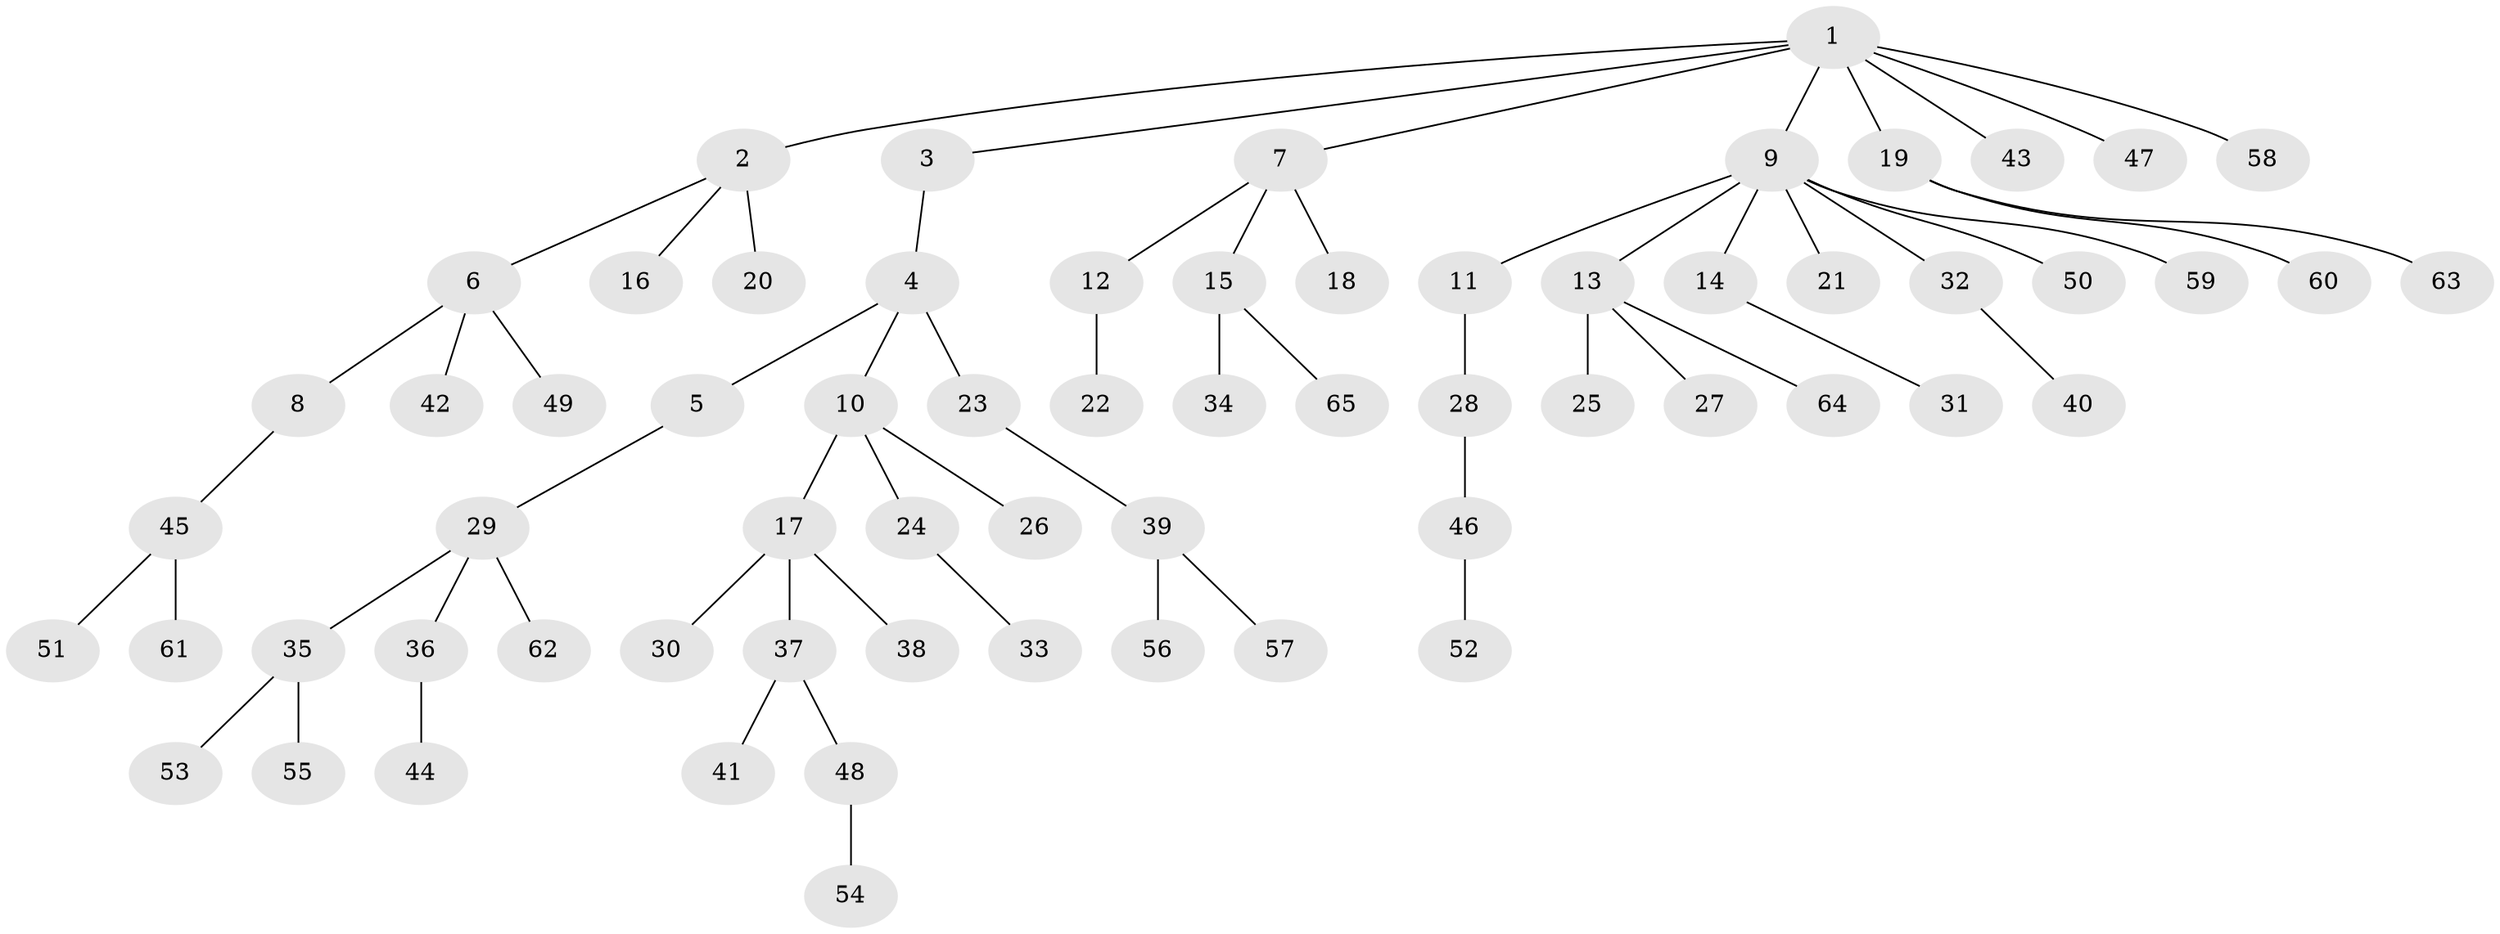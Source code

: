// coarse degree distribution, {8: 0.045454545454545456, 3: 0.09090909090909091, 4: 0.045454545454545456, 2: 0.20454545454545456, 6: 0.022727272727272728, 1: 0.5909090909090909}
// Generated by graph-tools (version 1.1) at 2025/52/02/27/25 19:52:10]
// undirected, 65 vertices, 64 edges
graph export_dot {
graph [start="1"]
  node [color=gray90,style=filled];
  1;
  2;
  3;
  4;
  5;
  6;
  7;
  8;
  9;
  10;
  11;
  12;
  13;
  14;
  15;
  16;
  17;
  18;
  19;
  20;
  21;
  22;
  23;
  24;
  25;
  26;
  27;
  28;
  29;
  30;
  31;
  32;
  33;
  34;
  35;
  36;
  37;
  38;
  39;
  40;
  41;
  42;
  43;
  44;
  45;
  46;
  47;
  48;
  49;
  50;
  51;
  52;
  53;
  54;
  55;
  56;
  57;
  58;
  59;
  60;
  61;
  62;
  63;
  64;
  65;
  1 -- 2;
  1 -- 3;
  1 -- 7;
  1 -- 9;
  1 -- 19;
  1 -- 43;
  1 -- 47;
  1 -- 58;
  2 -- 6;
  2 -- 16;
  2 -- 20;
  3 -- 4;
  4 -- 5;
  4 -- 10;
  4 -- 23;
  5 -- 29;
  6 -- 8;
  6 -- 42;
  6 -- 49;
  7 -- 12;
  7 -- 15;
  7 -- 18;
  8 -- 45;
  9 -- 11;
  9 -- 13;
  9 -- 14;
  9 -- 21;
  9 -- 32;
  9 -- 50;
  9 -- 59;
  10 -- 17;
  10 -- 24;
  10 -- 26;
  11 -- 28;
  12 -- 22;
  13 -- 25;
  13 -- 27;
  13 -- 64;
  14 -- 31;
  15 -- 34;
  15 -- 65;
  17 -- 30;
  17 -- 37;
  17 -- 38;
  19 -- 60;
  19 -- 63;
  23 -- 39;
  24 -- 33;
  28 -- 46;
  29 -- 35;
  29 -- 36;
  29 -- 62;
  32 -- 40;
  35 -- 53;
  35 -- 55;
  36 -- 44;
  37 -- 41;
  37 -- 48;
  39 -- 56;
  39 -- 57;
  45 -- 51;
  45 -- 61;
  46 -- 52;
  48 -- 54;
}
